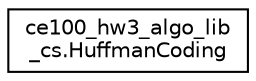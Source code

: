 digraph "Graphical Class Hierarchy"
{
 // INTERACTIVE_SVG=YES
 // LATEX_PDF_SIZE
  edge [fontname="Helvetica",fontsize="10",labelfontname="Helvetica",labelfontsize="10"];
  node [fontname="Helvetica",fontsize="10",shape=record];
  rankdir="LR";
  Node0 [label="ce100_hw3_algo_lib\l_cs.HuffmanCoding",height=0.2,width=0.4,color="black", fillcolor="white", style="filled",URL="$db/db2/a00020.html",tooltip=" "];
}
